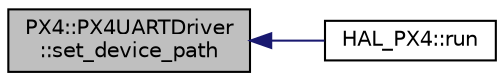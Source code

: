 digraph "PX4::PX4UARTDriver::set_device_path"
{
 // INTERACTIVE_SVG=YES
  edge [fontname="Helvetica",fontsize="10",labelfontname="Helvetica",labelfontsize="10"];
  node [fontname="Helvetica",fontsize="10",shape=record];
  rankdir="LR";
  Node1 [label="PX4::PX4UARTDriver\l::set_device_path",height=0.2,width=0.4,color="black", fillcolor="grey75", style="filled", fontcolor="black"];
  Node1 -> Node2 [dir="back",color="midnightblue",fontsize="10",style="solid",fontname="Helvetica"];
  Node2 [label="HAL_PX4::run",height=0.2,width=0.4,color="black", fillcolor="white", style="filled",URL="$classHAL__PX4.html#aa6fa9699a474be4e451d7135bf407259"];
}
